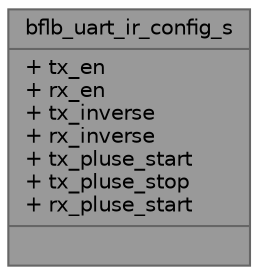digraph "bflb_uart_ir_config_s"
{
 // LATEX_PDF_SIZE
  bgcolor="transparent";
  edge [fontname=Helvetica,fontsize=10,labelfontname=Helvetica,labelfontsize=10];
  node [fontname=Helvetica,fontsize=10,shape=box,height=0.2,width=0.4];
  Node1 [shape=record,label="{bflb_uart_ir_config_s\n|+ tx_en\l+ rx_en\l+ tx_inverse\l+ rx_inverse\l+ tx_pluse_start\l+ tx_pluse_stop\l+ rx_pluse_start\l|}",height=0.2,width=0.4,color="gray40", fillcolor="grey60", style="filled", fontcolor="black",tooltip=" "];
}
